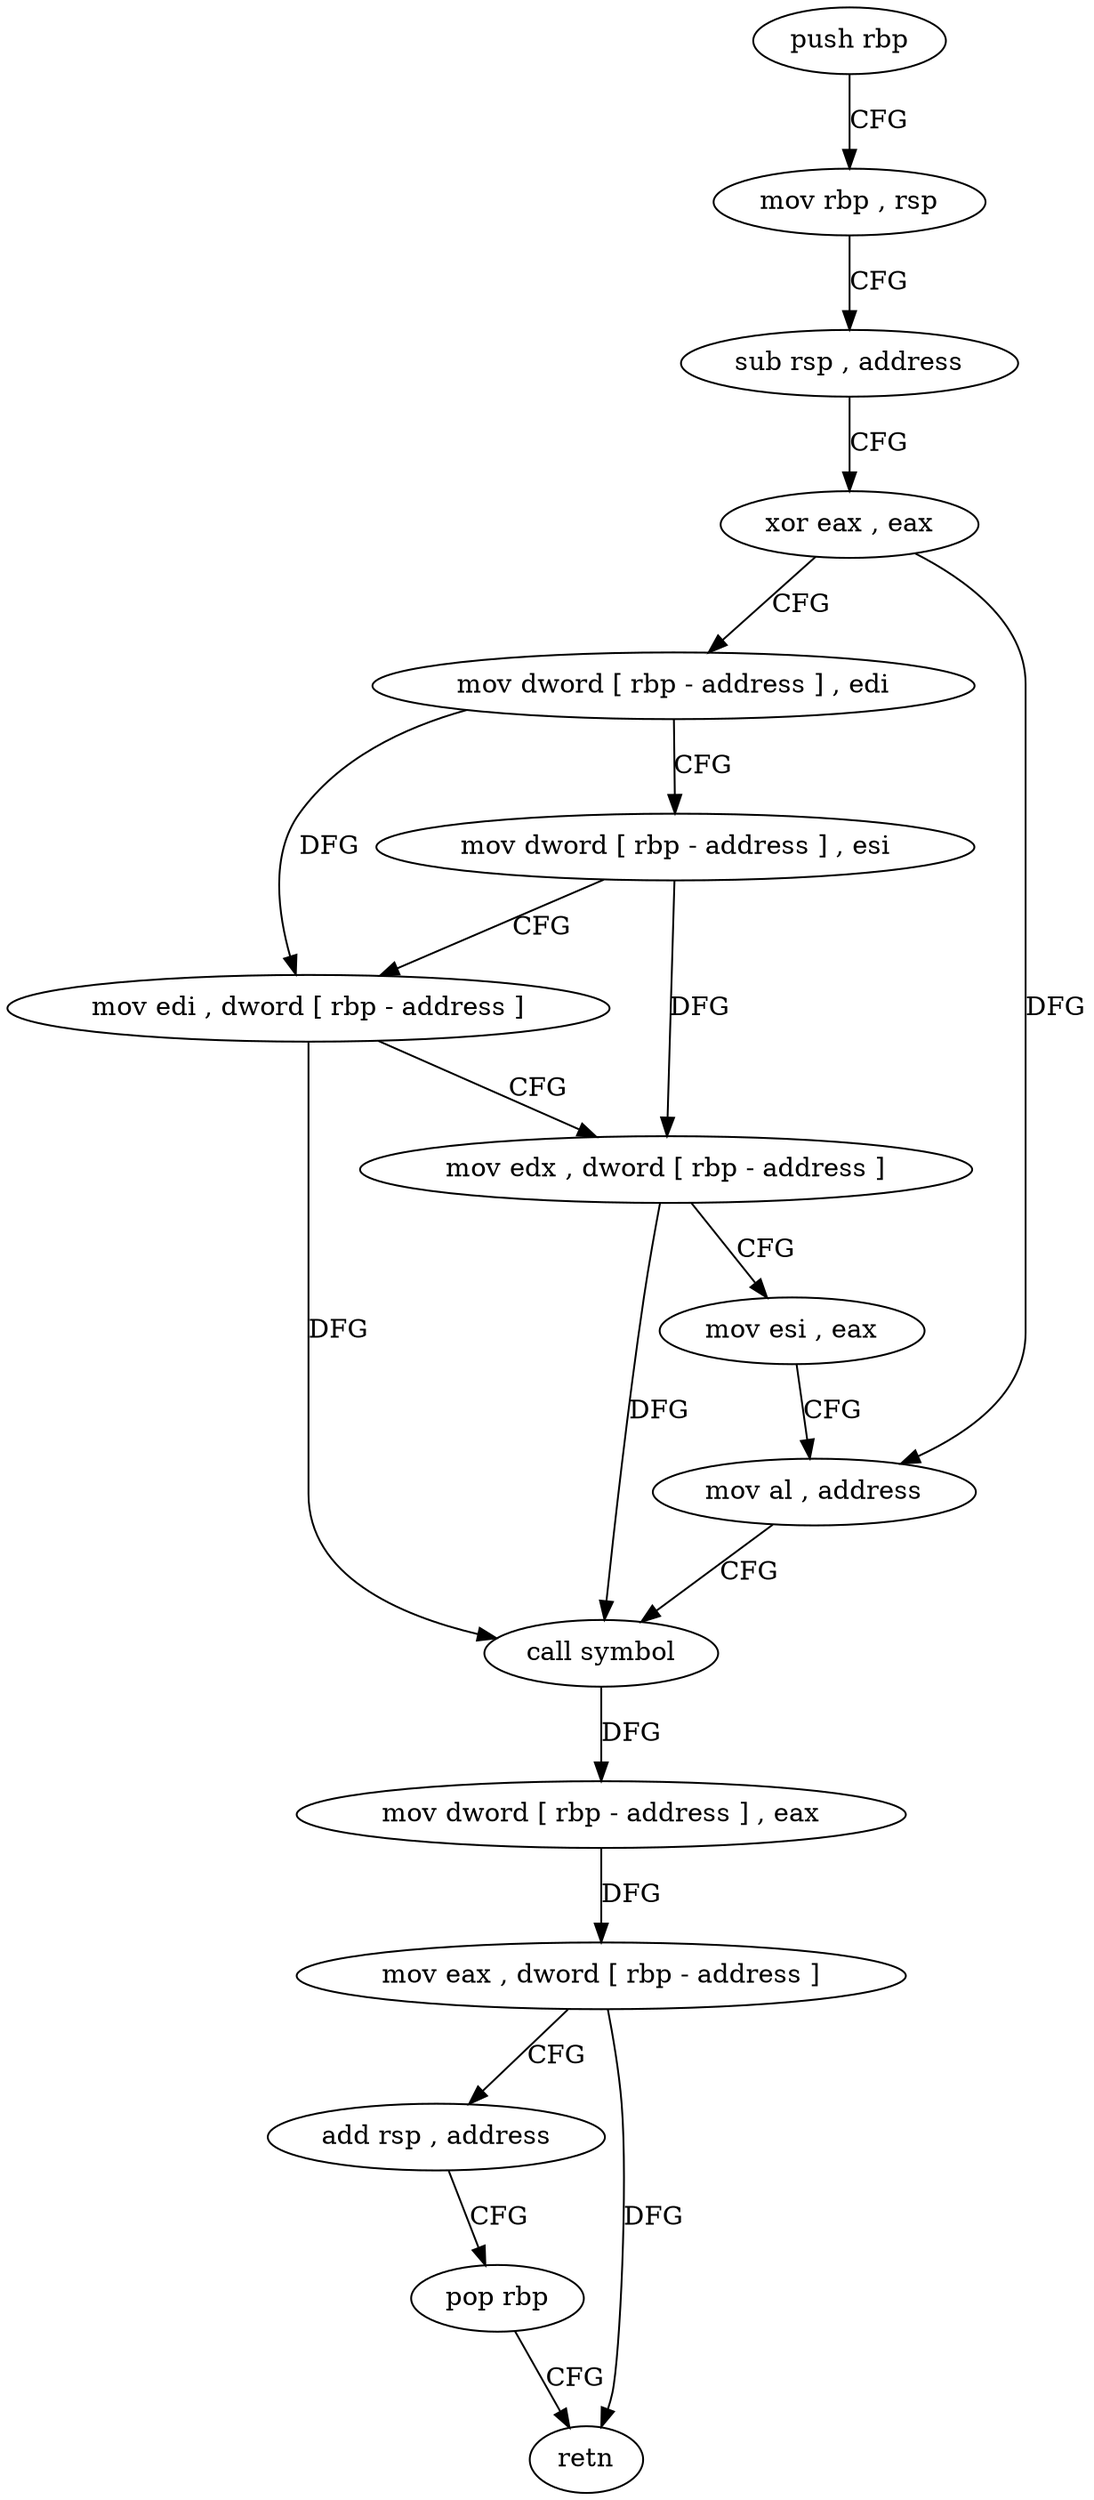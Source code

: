 digraph "func" {
"4281056" [label = "push rbp" ]
"4281057" [label = "mov rbp , rsp" ]
"4281060" [label = "sub rsp , address" ]
"4281064" [label = "xor eax , eax" ]
"4281066" [label = "mov dword [ rbp - address ] , edi" ]
"4281069" [label = "mov dword [ rbp - address ] , esi" ]
"4281072" [label = "mov edi , dword [ rbp - address ]" ]
"4281075" [label = "mov edx , dword [ rbp - address ]" ]
"4281078" [label = "mov esi , eax" ]
"4281080" [label = "mov al , address" ]
"4281082" [label = "call symbol" ]
"4281087" [label = "mov dword [ rbp - address ] , eax" ]
"4281090" [label = "mov eax , dword [ rbp - address ]" ]
"4281093" [label = "add rsp , address" ]
"4281097" [label = "pop rbp" ]
"4281098" [label = "retn" ]
"4281056" -> "4281057" [ label = "CFG" ]
"4281057" -> "4281060" [ label = "CFG" ]
"4281060" -> "4281064" [ label = "CFG" ]
"4281064" -> "4281066" [ label = "CFG" ]
"4281064" -> "4281080" [ label = "DFG" ]
"4281066" -> "4281069" [ label = "CFG" ]
"4281066" -> "4281072" [ label = "DFG" ]
"4281069" -> "4281072" [ label = "CFG" ]
"4281069" -> "4281075" [ label = "DFG" ]
"4281072" -> "4281075" [ label = "CFG" ]
"4281072" -> "4281082" [ label = "DFG" ]
"4281075" -> "4281078" [ label = "CFG" ]
"4281075" -> "4281082" [ label = "DFG" ]
"4281078" -> "4281080" [ label = "CFG" ]
"4281080" -> "4281082" [ label = "CFG" ]
"4281082" -> "4281087" [ label = "DFG" ]
"4281087" -> "4281090" [ label = "DFG" ]
"4281090" -> "4281093" [ label = "CFG" ]
"4281090" -> "4281098" [ label = "DFG" ]
"4281093" -> "4281097" [ label = "CFG" ]
"4281097" -> "4281098" [ label = "CFG" ]
}
